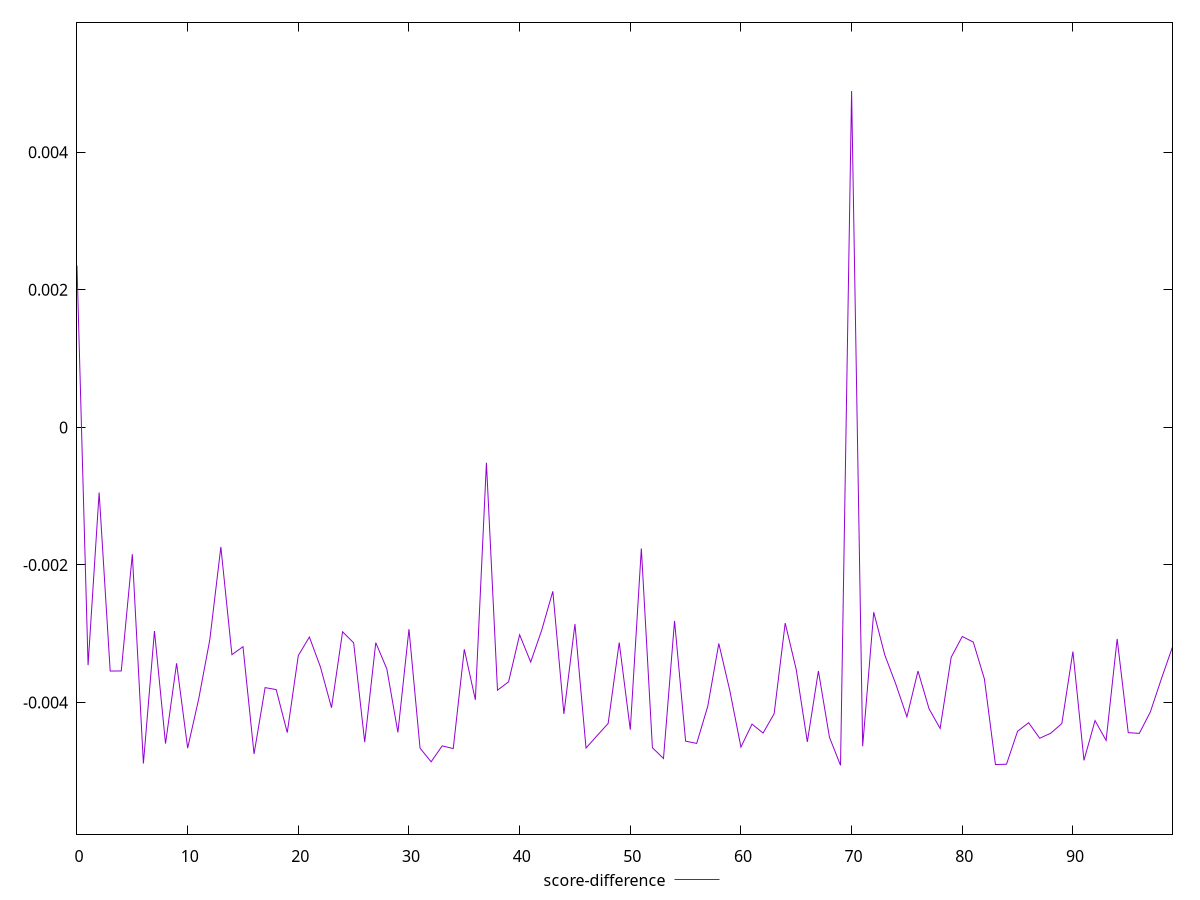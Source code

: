reset

$scoreDifference <<EOF
0 0.0023510286215984166
1 -0.003456207442842446
2 -0.0009462764705365501
3 -0.0035420204528644195
4 -0.0035407571151140627
5 -0.0018443775910484128
6 -0.004885752004018501
7 -0.0029601538095987145
8 -0.004597216503008622
9 -0.003428674775673518
10 -0.004662299618698212
11 -0.003946314416124391
12 -0.0030885239104855022
13 -0.0017379205841580314
14 -0.003303821692366621
15 -0.003187847121512516
16 -0.004747416420361222
17 -0.003783024372554372
18 -0.003811715398658294
19 -0.004436714961734339
20 -0.0033166747083662462
21 -0.0030474493910346012
22 -0.0034832414175924586
23 -0.004075114281677145
24 -0.0029710813104734946
25 -0.003131311484290994
26 -0.004575321734754806
27 -0.0031296887134346363
28 -0.003510796364816854
29 -0.004434032593408271
30 -0.002933240160676004
31 -0.0046622319711417115
32 -0.0048617196666408125
33 -0.004629836342351451
34 -0.004668747044930338
35 -0.003225985009524618
36 -0.003959873712431866
37 -0.0005145830522590156
38 -0.0038201186544889743
39 -0.003699299821745744
40 -0.0030150497955479805
41 -0.0034116238257788367
42 -0.0029455295648992685
43 -0.0023828521005181125
44 -0.004165018299280926
45 -0.0028589192572903988
46 -0.004661399387503845
47 -0.004481067071844064
48 -0.004303643815958574
49 -0.0031277662104310655
50 -0.004394616923312528
51 -0.001760133412819137
52 -0.004656471596444084
53 -0.004813220106283184
54 -0.0028136399010522395
55 -0.004561303756687923
56 -0.004593876749268561
57 -0.004054832610522446
58 -0.0031419269719234755
59 -0.0038306426107526936
60 -0.004647630984230239
61 -0.00431334370386513
62 -0.004443452214665716
63 -0.004162385916338246
64 -0.0028448023376370923
65 -0.0035223359795545084
66 -0.00457122808236568
67 -0.0035412334547356428
68 -0.0045049494178754645
69 -0.004912787554260473
70 0.004888925164377028
71 -0.0046349456533479605
72 -0.0026864859813477693
73 -0.0033082283570468884
74 -0.003734426516442929
75 -0.004207644373757008
76 -0.0035415803548839164
77 -0.004090643356636531
78 -0.004376686468756746
79 -0.00334223812483056
80 -0.0030396745035546624
81 -0.0031213941621356656
82 -0.0036560299342164038
83 -0.004901129050387226
84 -0.004896195987418167
85 -0.004417528418318523
86 -0.004292900135545369
87 -0.004519109477530064
88 -0.0044453133125702815
89 -0.004304807572479391
90 -0.0032587566622011843
91 -0.004840163590266039
92 -0.004262168163121999
93 -0.004550630916137138
94 -0.0030747798925370995
95 -0.004437520718189342
96 -0.004448099789761711
97 -0.004135560223769458
98 -0.0036530564740935023
99 -0.0031910366602736773
EOF

set key outside below
set xrange [0:99]
set yrange [-0.005912787554260473:0.005888925164377028]
set trange [-0.005912787554260473:0.005888925164377028]
set terminal svg size 640, 500 enhanced background rgb 'white'
set output "reprap/interactive/samples/pages+cached/score-difference/values.svg"

plot $scoreDifference title "score-difference" with line

reset
